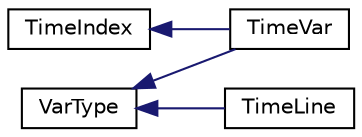 digraph "Graphical Class Hierarchy"
{
 // INTERACTIVE_SVG=YES
  edge [fontname="Helvetica",fontsize="10",labelfontname="Helvetica",labelfontsize="10"];
  node [fontname="Helvetica",fontsize="10",shape=record];
  rankdir="LR";
  Node1 [label="TimeIndex",height=0.2,width=0.4,color="black", fillcolor="white", style="filled",URL="$dd/d6c/class_time_index.html"];
  Node1 -> Node2 [dir="back",color="midnightblue",fontsize="10",style="solid",fontname="Helvetica"];
  Node2 [label="TimeVar",height=0.2,width=0.4,color="black", fillcolor="white", style="filled",URL="$df/dd6/class_time_var.html"];
  Node3 [label="VarType",height=0.2,width=0.4,color="black", fillcolor="white", style="filled",URL="$d6/de3/class_var_type.html"];
  Node3 -> Node4 [dir="back",color="midnightblue",fontsize="10",style="solid",fontname="Helvetica"];
  Node4 [label="TimeLine",height=0.2,width=0.4,color="black", fillcolor="white", style="filled",URL="$dc/df5/class_time_line.html"];
  Node3 -> Node2 [dir="back",color="midnightblue",fontsize="10",style="solid",fontname="Helvetica"];
}
